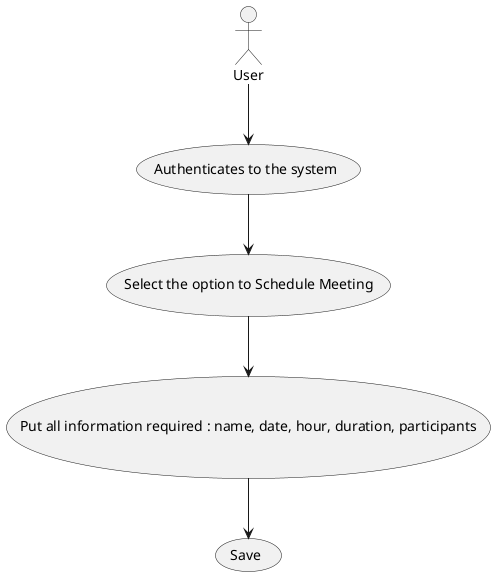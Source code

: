 @startuml
'https://plantuml.com/use-case-diagram

actor User
    User -down-> (Authenticates to the system)
    (Authenticates to the system) --> (Select the option to Schedule Meeting)
    (Select the option to Schedule Meeting) --> (Put all information required : name, date, hour, duration, participants)
  (Put all information required : name, date, hour, duration, participants) --> (Save)

@enduml